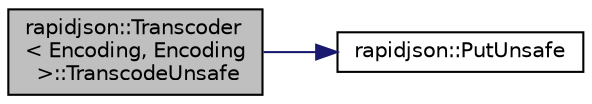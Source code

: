 digraph "rapidjson::Transcoder&lt; Encoding, Encoding &gt;::TranscodeUnsafe"
{
 // INTERACTIVE_SVG=YES
 // LATEX_PDF_SIZE
  edge [fontname="Helvetica",fontsize="10",labelfontname="Helvetica",labelfontsize="10"];
  node [fontname="Helvetica",fontsize="10",shape=record];
  rankdir="LR";
  Node2 [label="rapidjson::Transcoder\l\< Encoding, Encoding\l \>::TranscodeUnsafe",height=0.2,width=0.4,color="black", fillcolor="grey75", style="filled", fontcolor="black",tooltip=" "];
  Node2 -> Node3 [color="midnightblue",fontsize="10",style="solid",fontname="Helvetica"];
  Node3 [label="rapidjson::PutUnsafe",height=0.2,width=0.4,color="black", fillcolor="white", style="filled",URL="$namespacerapidjson.html#a0a774dcffe8ae07686f459ae017d2f20",tooltip="Write character to a stream, presuming buffer is reserved."];
}
